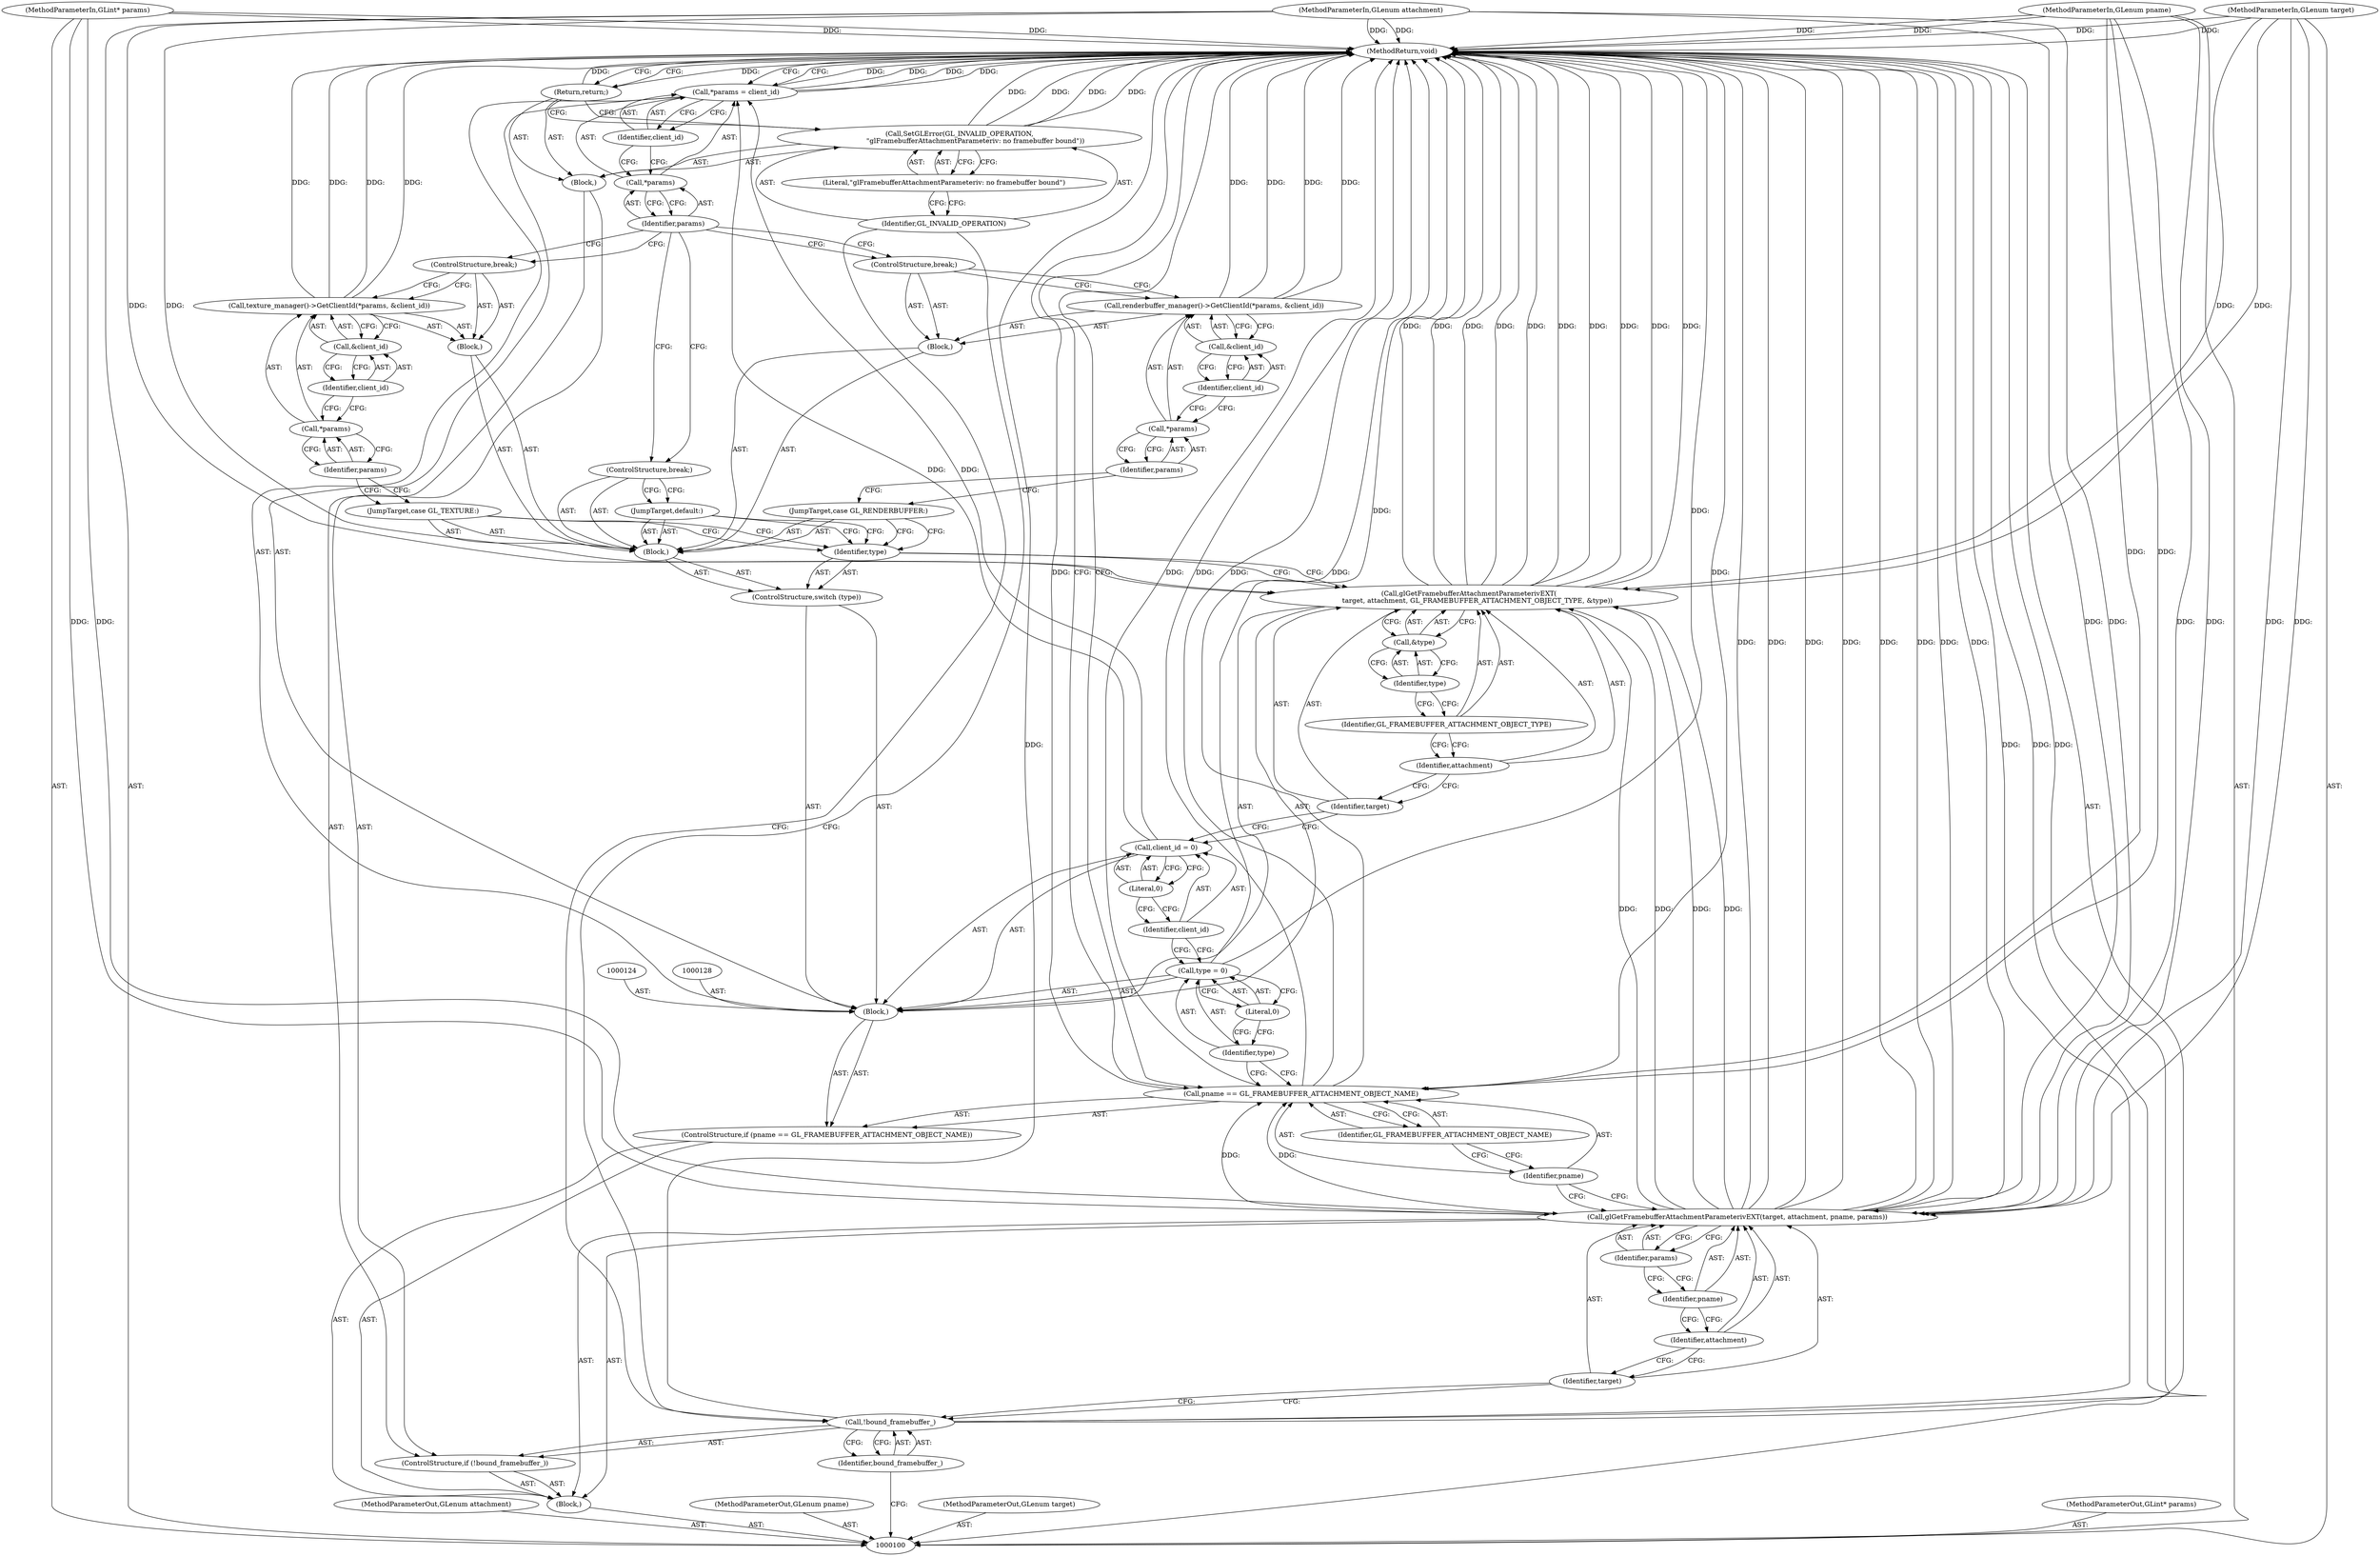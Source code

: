 digraph "0_Chrome_74c1ec481b33194dc7a428f2d58fc89640b313ae" {
"1000163" [label="(MethodReturn,void)"];
"1000125" [label="(Call,type = 0)"];
"1000126" [label="(Identifier,type)"];
"1000127" [label="(Literal,0)"];
"1000129" [label="(Call,client_id = 0)"];
"1000130" [label="(Identifier,client_id)"];
"1000131" [label="(Literal,0)"];
"1000123" [label="(Block,)"];
"1000132" [label="(Call,glGetFramebufferAttachmentParameterivEXT(\n        target, attachment, GL_FRAMEBUFFER_ATTACHMENT_OBJECT_TYPE, &type))"];
"1000134" [label="(Identifier,attachment)"];
"1000135" [label="(Identifier,GL_FRAMEBUFFER_ATTACHMENT_OBJECT_TYPE)"];
"1000136" [label="(Call,&type)"];
"1000137" [label="(Identifier,type)"];
"1000133" [label="(Identifier,target)"];
"1000139" [label="(Identifier,type)"];
"1000140" [label="(Block,)"];
"1000138" [label="(ControlStructure,switch (type))"];
"1000142" [label="(Block,)"];
"1000141" [label="(JumpTarget,case GL_RENDERBUFFER:)"];
"1000144" [label="(Call,*params)"];
"1000145" [label="(Identifier,params)"];
"1000146" [label="(Call,&client_id)"];
"1000147" [label="(Identifier,client_id)"];
"1000143" [label="(Call,renderbuffer_manager()->GetClientId(*params, &client_id))"];
"1000148" [label="(ControlStructure,break;)"];
"1000150" [label="(Block,)"];
"1000149" [label="(JumpTarget,case GL_TEXTURE:)"];
"1000102" [label="(MethodParameterIn,GLenum attachment)"];
"1000218" [label="(MethodParameterOut,GLenum attachment)"];
"1000103" [label="(MethodParameterIn,GLenum pname)"];
"1000219" [label="(MethodParameterOut,GLenum pname)"];
"1000101" [label="(MethodParameterIn,GLenum target)"];
"1000217" [label="(MethodParameterOut,GLenum target)"];
"1000104" [label="(MethodParameterIn,GLint* params)"];
"1000220" [label="(MethodParameterOut,GLint* params)"];
"1000105" [label="(Block,)"];
"1000152" [label="(Call,*params)"];
"1000153" [label="(Identifier,params)"];
"1000154" [label="(Call,&client_id)"];
"1000155" [label="(Identifier,client_id)"];
"1000151" [label="(Call,texture_manager()->GetClientId(*params, &client_id))"];
"1000156" [label="(ControlStructure,break;)"];
"1000157" [label="(JumpTarget,default:)"];
"1000158" [label="(ControlStructure,break;)"];
"1000162" [label="(Identifier,client_id)"];
"1000159" [label="(Call,*params = client_id)"];
"1000160" [label="(Call,*params)"];
"1000161" [label="(Identifier,params)"];
"1000106" [label="(ControlStructure,if (!bound_framebuffer_))"];
"1000109" [label="(Block,)"];
"1000107" [label="(Call,!bound_framebuffer_)"];
"1000108" [label="(Identifier,bound_framebuffer_)"];
"1000111" [label="(Identifier,GL_INVALID_OPERATION)"];
"1000110" [label="(Call,SetGLError(GL_INVALID_OPERATION,\n               \"glFramebufferAttachmentParameteriv: no framebuffer bound\"))"];
"1000112" [label="(Literal,\"glFramebufferAttachmentParameteriv: no framebuffer bound\")"];
"1000113" [label="(Return,return;)"];
"1000114" [label="(Call,glGetFramebufferAttachmentParameterivEXT(target, attachment, pname, params))"];
"1000115" [label="(Identifier,target)"];
"1000116" [label="(Identifier,attachment)"];
"1000117" [label="(Identifier,pname)"];
"1000118" [label="(Identifier,params)"];
"1000122" [label="(Identifier,GL_FRAMEBUFFER_ATTACHMENT_OBJECT_NAME)"];
"1000119" [label="(ControlStructure,if (pname == GL_FRAMEBUFFER_ATTACHMENT_OBJECT_NAME))"];
"1000120" [label="(Call,pname == GL_FRAMEBUFFER_ATTACHMENT_OBJECT_NAME)"];
"1000121" [label="(Identifier,pname)"];
"1000163" -> "1000100"  [label="AST: "];
"1000163" -> "1000113"  [label="CFG: "];
"1000163" -> "1000159"  [label="CFG: "];
"1000163" -> "1000120"  [label="CFG: "];
"1000125" -> "1000163"  [label="DDG: "];
"1000107" -> "1000163"  [label="DDG: "];
"1000107" -> "1000163"  [label="DDG: "];
"1000104" -> "1000163"  [label="DDG: "];
"1000132" -> "1000163"  [label="DDG: "];
"1000132" -> "1000163"  [label="DDG: "];
"1000132" -> "1000163"  [label="DDG: "];
"1000132" -> "1000163"  [label="DDG: "];
"1000132" -> "1000163"  [label="DDG: "];
"1000114" -> "1000163"  [label="DDG: "];
"1000114" -> "1000163"  [label="DDG: "];
"1000114" -> "1000163"  [label="DDG: "];
"1000114" -> "1000163"  [label="DDG: "];
"1000151" -> "1000163"  [label="DDG: "];
"1000151" -> "1000163"  [label="DDG: "];
"1000159" -> "1000163"  [label="DDG: "];
"1000159" -> "1000163"  [label="DDG: "];
"1000103" -> "1000163"  [label="DDG: "];
"1000120" -> "1000163"  [label="DDG: "];
"1000120" -> "1000163"  [label="DDG: "];
"1000120" -> "1000163"  [label="DDG: "];
"1000102" -> "1000163"  [label="DDG: "];
"1000101" -> "1000163"  [label="DDG: "];
"1000110" -> "1000163"  [label="DDG: "];
"1000110" -> "1000163"  [label="DDG: "];
"1000143" -> "1000163"  [label="DDG: "];
"1000143" -> "1000163"  [label="DDG: "];
"1000113" -> "1000163"  [label="DDG: "];
"1000125" -> "1000123"  [label="AST: "];
"1000125" -> "1000127"  [label="CFG: "];
"1000126" -> "1000125"  [label="AST: "];
"1000127" -> "1000125"  [label="AST: "];
"1000130" -> "1000125"  [label="CFG: "];
"1000125" -> "1000163"  [label="DDG: "];
"1000126" -> "1000125"  [label="AST: "];
"1000126" -> "1000120"  [label="CFG: "];
"1000127" -> "1000126"  [label="CFG: "];
"1000127" -> "1000125"  [label="AST: "];
"1000127" -> "1000126"  [label="CFG: "];
"1000125" -> "1000127"  [label="CFG: "];
"1000129" -> "1000123"  [label="AST: "];
"1000129" -> "1000131"  [label="CFG: "];
"1000130" -> "1000129"  [label="AST: "];
"1000131" -> "1000129"  [label="AST: "];
"1000133" -> "1000129"  [label="CFG: "];
"1000129" -> "1000159"  [label="DDG: "];
"1000130" -> "1000129"  [label="AST: "];
"1000130" -> "1000125"  [label="CFG: "];
"1000131" -> "1000130"  [label="CFG: "];
"1000131" -> "1000129"  [label="AST: "];
"1000131" -> "1000130"  [label="CFG: "];
"1000129" -> "1000131"  [label="CFG: "];
"1000123" -> "1000119"  [label="AST: "];
"1000124" -> "1000123"  [label="AST: "];
"1000125" -> "1000123"  [label="AST: "];
"1000128" -> "1000123"  [label="AST: "];
"1000129" -> "1000123"  [label="AST: "];
"1000132" -> "1000123"  [label="AST: "];
"1000138" -> "1000123"  [label="AST: "];
"1000159" -> "1000123"  [label="AST: "];
"1000132" -> "1000123"  [label="AST: "];
"1000132" -> "1000136"  [label="CFG: "];
"1000133" -> "1000132"  [label="AST: "];
"1000134" -> "1000132"  [label="AST: "];
"1000135" -> "1000132"  [label="AST: "];
"1000136" -> "1000132"  [label="AST: "];
"1000139" -> "1000132"  [label="CFG: "];
"1000132" -> "1000163"  [label="DDG: "];
"1000132" -> "1000163"  [label="DDG: "];
"1000132" -> "1000163"  [label="DDG: "];
"1000132" -> "1000163"  [label="DDG: "];
"1000132" -> "1000163"  [label="DDG: "];
"1000114" -> "1000132"  [label="DDG: "];
"1000114" -> "1000132"  [label="DDG: "];
"1000101" -> "1000132"  [label="DDG: "];
"1000102" -> "1000132"  [label="DDG: "];
"1000134" -> "1000132"  [label="AST: "];
"1000134" -> "1000133"  [label="CFG: "];
"1000135" -> "1000134"  [label="CFG: "];
"1000135" -> "1000132"  [label="AST: "];
"1000135" -> "1000134"  [label="CFG: "];
"1000137" -> "1000135"  [label="CFG: "];
"1000136" -> "1000132"  [label="AST: "];
"1000136" -> "1000137"  [label="CFG: "];
"1000137" -> "1000136"  [label="AST: "];
"1000132" -> "1000136"  [label="CFG: "];
"1000137" -> "1000136"  [label="AST: "];
"1000137" -> "1000135"  [label="CFG: "];
"1000136" -> "1000137"  [label="CFG: "];
"1000133" -> "1000132"  [label="AST: "];
"1000133" -> "1000129"  [label="CFG: "];
"1000134" -> "1000133"  [label="CFG: "];
"1000139" -> "1000138"  [label="AST: "];
"1000139" -> "1000132"  [label="CFG: "];
"1000141" -> "1000139"  [label="CFG: "];
"1000149" -> "1000139"  [label="CFG: "];
"1000157" -> "1000139"  [label="CFG: "];
"1000140" -> "1000138"  [label="AST: "];
"1000141" -> "1000140"  [label="AST: "];
"1000142" -> "1000140"  [label="AST: "];
"1000149" -> "1000140"  [label="AST: "];
"1000150" -> "1000140"  [label="AST: "];
"1000157" -> "1000140"  [label="AST: "];
"1000158" -> "1000140"  [label="AST: "];
"1000138" -> "1000123"  [label="AST: "];
"1000139" -> "1000138"  [label="AST: "];
"1000140" -> "1000138"  [label="AST: "];
"1000142" -> "1000140"  [label="AST: "];
"1000143" -> "1000142"  [label="AST: "];
"1000148" -> "1000142"  [label="AST: "];
"1000141" -> "1000140"  [label="AST: "];
"1000141" -> "1000139"  [label="CFG: "];
"1000145" -> "1000141"  [label="CFG: "];
"1000144" -> "1000143"  [label="AST: "];
"1000144" -> "1000145"  [label="CFG: "];
"1000145" -> "1000144"  [label="AST: "];
"1000147" -> "1000144"  [label="CFG: "];
"1000145" -> "1000144"  [label="AST: "];
"1000145" -> "1000141"  [label="CFG: "];
"1000144" -> "1000145"  [label="CFG: "];
"1000146" -> "1000143"  [label="AST: "];
"1000146" -> "1000147"  [label="CFG: "];
"1000147" -> "1000146"  [label="AST: "];
"1000143" -> "1000146"  [label="CFG: "];
"1000147" -> "1000146"  [label="AST: "];
"1000147" -> "1000144"  [label="CFG: "];
"1000146" -> "1000147"  [label="CFG: "];
"1000143" -> "1000142"  [label="AST: "];
"1000143" -> "1000146"  [label="CFG: "];
"1000144" -> "1000143"  [label="AST: "];
"1000146" -> "1000143"  [label="AST: "];
"1000148" -> "1000143"  [label="CFG: "];
"1000143" -> "1000163"  [label="DDG: "];
"1000143" -> "1000163"  [label="DDG: "];
"1000148" -> "1000142"  [label="AST: "];
"1000148" -> "1000143"  [label="CFG: "];
"1000161" -> "1000148"  [label="CFG: "];
"1000150" -> "1000140"  [label="AST: "];
"1000151" -> "1000150"  [label="AST: "];
"1000156" -> "1000150"  [label="AST: "];
"1000149" -> "1000140"  [label="AST: "];
"1000149" -> "1000139"  [label="CFG: "];
"1000153" -> "1000149"  [label="CFG: "];
"1000102" -> "1000100"  [label="AST: "];
"1000102" -> "1000163"  [label="DDG: "];
"1000102" -> "1000114"  [label="DDG: "];
"1000102" -> "1000132"  [label="DDG: "];
"1000218" -> "1000100"  [label="AST: "];
"1000103" -> "1000100"  [label="AST: "];
"1000103" -> "1000163"  [label="DDG: "];
"1000103" -> "1000114"  [label="DDG: "];
"1000103" -> "1000120"  [label="DDG: "];
"1000219" -> "1000100"  [label="AST: "];
"1000101" -> "1000100"  [label="AST: "];
"1000101" -> "1000163"  [label="DDG: "];
"1000101" -> "1000114"  [label="DDG: "];
"1000101" -> "1000132"  [label="DDG: "];
"1000217" -> "1000100"  [label="AST: "];
"1000104" -> "1000100"  [label="AST: "];
"1000104" -> "1000163"  [label="DDG: "];
"1000104" -> "1000114"  [label="DDG: "];
"1000220" -> "1000100"  [label="AST: "];
"1000105" -> "1000100"  [label="AST: "];
"1000106" -> "1000105"  [label="AST: "];
"1000114" -> "1000105"  [label="AST: "];
"1000119" -> "1000105"  [label="AST: "];
"1000152" -> "1000151"  [label="AST: "];
"1000152" -> "1000153"  [label="CFG: "];
"1000153" -> "1000152"  [label="AST: "];
"1000155" -> "1000152"  [label="CFG: "];
"1000153" -> "1000152"  [label="AST: "];
"1000153" -> "1000149"  [label="CFG: "];
"1000152" -> "1000153"  [label="CFG: "];
"1000154" -> "1000151"  [label="AST: "];
"1000154" -> "1000155"  [label="CFG: "];
"1000155" -> "1000154"  [label="AST: "];
"1000151" -> "1000154"  [label="CFG: "];
"1000155" -> "1000154"  [label="AST: "];
"1000155" -> "1000152"  [label="CFG: "];
"1000154" -> "1000155"  [label="CFG: "];
"1000151" -> "1000150"  [label="AST: "];
"1000151" -> "1000154"  [label="CFG: "];
"1000152" -> "1000151"  [label="AST: "];
"1000154" -> "1000151"  [label="AST: "];
"1000156" -> "1000151"  [label="CFG: "];
"1000151" -> "1000163"  [label="DDG: "];
"1000151" -> "1000163"  [label="DDG: "];
"1000156" -> "1000150"  [label="AST: "];
"1000156" -> "1000151"  [label="CFG: "];
"1000161" -> "1000156"  [label="CFG: "];
"1000157" -> "1000140"  [label="AST: "];
"1000157" -> "1000139"  [label="CFG: "];
"1000158" -> "1000157"  [label="CFG: "];
"1000158" -> "1000140"  [label="AST: "];
"1000158" -> "1000157"  [label="CFG: "];
"1000161" -> "1000158"  [label="CFG: "];
"1000162" -> "1000159"  [label="AST: "];
"1000162" -> "1000160"  [label="CFG: "];
"1000159" -> "1000162"  [label="CFG: "];
"1000159" -> "1000123"  [label="AST: "];
"1000159" -> "1000162"  [label="CFG: "];
"1000160" -> "1000159"  [label="AST: "];
"1000162" -> "1000159"  [label="AST: "];
"1000163" -> "1000159"  [label="CFG: "];
"1000159" -> "1000163"  [label="DDG: "];
"1000159" -> "1000163"  [label="DDG: "];
"1000129" -> "1000159"  [label="DDG: "];
"1000160" -> "1000159"  [label="AST: "];
"1000160" -> "1000161"  [label="CFG: "];
"1000161" -> "1000160"  [label="AST: "];
"1000162" -> "1000160"  [label="CFG: "];
"1000161" -> "1000160"  [label="AST: "];
"1000161" -> "1000148"  [label="CFG: "];
"1000161" -> "1000156"  [label="CFG: "];
"1000161" -> "1000158"  [label="CFG: "];
"1000160" -> "1000161"  [label="CFG: "];
"1000106" -> "1000105"  [label="AST: "];
"1000107" -> "1000106"  [label="AST: "];
"1000109" -> "1000106"  [label="AST: "];
"1000109" -> "1000106"  [label="AST: "];
"1000110" -> "1000109"  [label="AST: "];
"1000113" -> "1000109"  [label="AST: "];
"1000107" -> "1000106"  [label="AST: "];
"1000107" -> "1000108"  [label="CFG: "];
"1000108" -> "1000107"  [label="AST: "];
"1000111" -> "1000107"  [label="CFG: "];
"1000115" -> "1000107"  [label="CFG: "];
"1000107" -> "1000163"  [label="DDG: "];
"1000107" -> "1000163"  [label="DDG: "];
"1000108" -> "1000107"  [label="AST: "];
"1000108" -> "1000100"  [label="CFG: "];
"1000107" -> "1000108"  [label="CFG: "];
"1000111" -> "1000110"  [label="AST: "];
"1000111" -> "1000107"  [label="CFG: "];
"1000112" -> "1000111"  [label="CFG: "];
"1000110" -> "1000109"  [label="AST: "];
"1000110" -> "1000112"  [label="CFG: "];
"1000111" -> "1000110"  [label="AST: "];
"1000112" -> "1000110"  [label="AST: "];
"1000113" -> "1000110"  [label="CFG: "];
"1000110" -> "1000163"  [label="DDG: "];
"1000110" -> "1000163"  [label="DDG: "];
"1000112" -> "1000110"  [label="AST: "];
"1000112" -> "1000111"  [label="CFG: "];
"1000110" -> "1000112"  [label="CFG: "];
"1000113" -> "1000109"  [label="AST: "];
"1000113" -> "1000110"  [label="CFG: "];
"1000163" -> "1000113"  [label="CFG: "];
"1000113" -> "1000163"  [label="DDG: "];
"1000114" -> "1000105"  [label="AST: "];
"1000114" -> "1000118"  [label="CFG: "];
"1000115" -> "1000114"  [label="AST: "];
"1000116" -> "1000114"  [label="AST: "];
"1000117" -> "1000114"  [label="AST: "];
"1000118" -> "1000114"  [label="AST: "];
"1000121" -> "1000114"  [label="CFG: "];
"1000114" -> "1000163"  [label="DDG: "];
"1000114" -> "1000163"  [label="DDG: "];
"1000114" -> "1000163"  [label="DDG: "];
"1000114" -> "1000163"  [label="DDG: "];
"1000101" -> "1000114"  [label="DDG: "];
"1000102" -> "1000114"  [label="DDG: "];
"1000103" -> "1000114"  [label="DDG: "];
"1000104" -> "1000114"  [label="DDG: "];
"1000114" -> "1000120"  [label="DDG: "];
"1000114" -> "1000132"  [label="DDG: "];
"1000114" -> "1000132"  [label="DDG: "];
"1000115" -> "1000114"  [label="AST: "];
"1000115" -> "1000107"  [label="CFG: "];
"1000116" -> "1000115"  [label="CFG: "];
"1000116" -> "1000114"  [label="AST: "];
"1000116" -> "1000115"  [label="CFG: "];
"1000117" -> "1000116"  [label="CFG: "];
"1000117" -> "1000114"  [label="AST: "];
"1000117" -> "1000116"  [label="CFG: "];
"1000118" -> "1000117"  [label="CFG: "];
"1000118" -> "1000114"  [label="AST: "];
"1000118" -> "1000117"  [label="CFG: "];
"1000114" -> "1000118"  [label="CFG: "];
"1000122" -> "1000120"  [label="AST: "];
"1000122" -> "1000121"  [label="CFG: "];
"1000120" -> "1000122"  [label="CFG: "];
"1000119" -> "1000105"  [label="AST: "];
"1000120" -> "1000119"  [label="AST: "];
"1000123" -> "1000119"  [label="AST: "];
"1000120" -> "1000119"  [label="AST: "];
"1000120" -> "1000122"  [label="CFG: "];
"1000121" -> "1000120"  [label="AST: "];
"1000122" -> "1000120"  [label="AST: "];
"1000126" -> "1000120"  [label="CFG: "];
"1000163" -> "1000120"  [label="CFG: "];
"1000120" -> "1000163"  [label="DDG: "];
"1000120" -> "1000163"  [label="DDG: "];
"1000120" -> "1000163"  [label="DDG: "];
"1000114" -> "1000120"  [label="DDG: "];
"1000103" -> "1000120"  [label="DDG: "];
"1000121" -> "1000120"  [label="AST: "];
"1000121" -> "1000114"  [label="CFG: "];
"1000122" -> "1000121"  [label="CFG: "];
}
